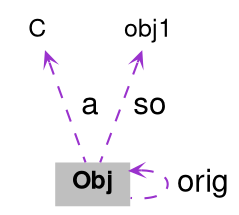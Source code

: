 digraph "Obj"
{
 // LATEX_PDF_SIZE
  bgcolor="transparent";
  edge [fontname="Helvetica,Arial,sans-serif",fontsize=15,labelfontsize=15 arrowhead=open arrowtail=open arrowsize=0.5];
  node [fontname="Helvetica,Arial,sans-serif",fontsize=15,fontsize=12 shape=plaintext];
  Node1 [label=<<b>Obj</b>>,height=0.2,width=0.4,color="black", fillcolor="grey75", style="filled", fontcolor="black",tooltip=" "];
  Node1 -> Node1 [dir="back",color="darkorchid3",style="dashed",label=" orig" ];
  Node2 -> Node1 [dir="back",color="darkorchid3",style="dashed",label=" a" ];
  Node2 [label="C",height=0.2,width=0.4,color="black",URL="$structC.html",tooltip=" "];
  Node3 -> Node1 [dir="back",color="darkorchid3",style="dashed",label=" so" ];
  Node3 [label="obj1",height=0.2,width=0.4,color="black",URL="$structobj1.html",tooltip=" "];
}
